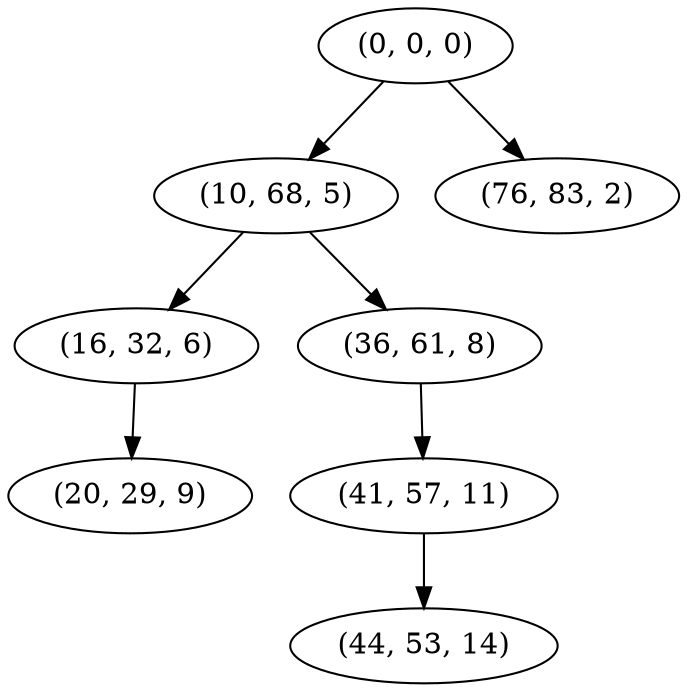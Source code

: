 digraph tree {
    "(0, 0, 0)";
    "(10, 68, 5)";
    "(16, 32, 6)";
    "(20, 29, 9)";
    "(36, 61, 8)";
    "(41, 57, 11)";
    "(44, 53, 14)";
    "(76, 83, 2)";
    "(0, 0, 0)" -> "(10, 68, 5)";
    "(0, 0, 0)" -> "(76, 83, 2)";
    "(10, 68, 5)" -> "(16, 32, 6)";
    "(10, 68, 5)" -> "(36, 61, 8)";
    "(16, 32, 6)" -> "(20, 29, 9)";
    "(36, 61, 8)" -> "(41, 57, 11)";
    "(41, 57, 11)" -> "(44, 53, 14)";
}
